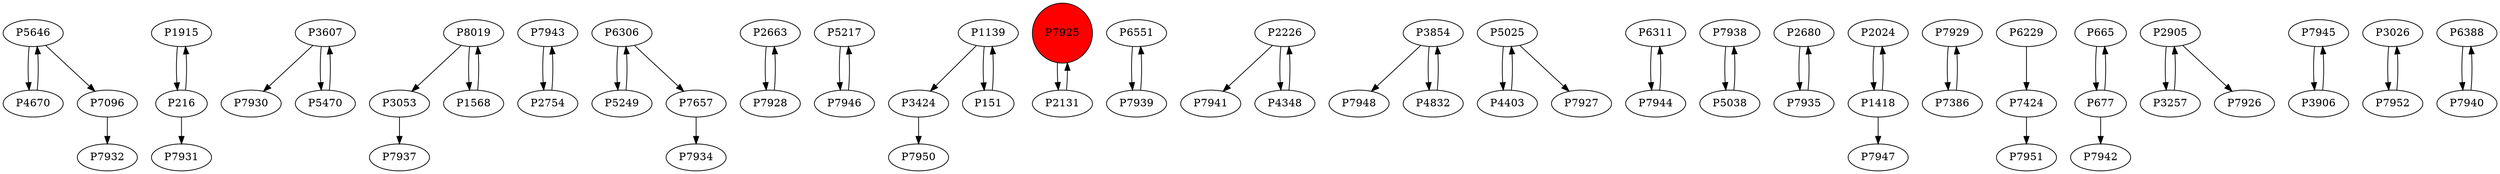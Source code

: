 digraph {
	P7096 -> P7932
	P1915 -> P216
	P3607 -> P7930
	P4670 -> P5646
	P8019 -> P3053
	P5646 -> P7096
	P7943 -> P2754
	P7657 -> P7934
	P5249 -> P6306
	P1568 -> P8019
	P2754 -> P7943
	P2663 -> P7928
	P216 -> P1915
	P5217 -> P7946
	P1139 -> P3424
	P6306 -> P7657
	P7925 -> P2131
	P6551 -> P7939
	P2226 -> P7941
	P3854 -> P7948
	P5025 -> P4403
	P2226 -> P4348
	P6311 -> P7944
	P7946 -> P5217
	P6306 -> P5249
	P7938 -> P5038
	P3854 -> P4832
	P2680 -> P7935
	P2024 -> P1418
	P7929 -> P7386
	P6229 -> P7424
	P7424 -> P7951
	P665 -> P677
	P2905 -> P3257
	P5646 -> P4670
	P677 -> P665
	P3257 -> P2905
	P7945 -> P3906
	P4832 -> P3854
	P3026 -> P7952
	P6388 -> P7940
	P3906 -> P7945
	P2131 -> P7925
	P7939 -> P6551
	P3053 -> P7937
	P3607 -> P5470
	P5038 -> P7938
	P7935 -> P2680
	P5025 -> P7927
	P3424 -> P7950
	P151 -> P1139
	P5470 -> P3607
	P7944 -> P6311
	P216 -> P7931
	P8019 -> P1568
	P2905 -> P7926
	P4403 -> P5025
	P1418 -> P2024
	P1418 -> P7947
	P7386 -> P7929
	P4348 -> P2226
	P7952 -> P3026
	P7928 -> P2663
	P1139 -> P151
	P677 -> P7942
	P7940 -> P6388
	P7925 [shape=circle]
	P7925 [style=filled]
	P7925 [fillcolor=red]
}